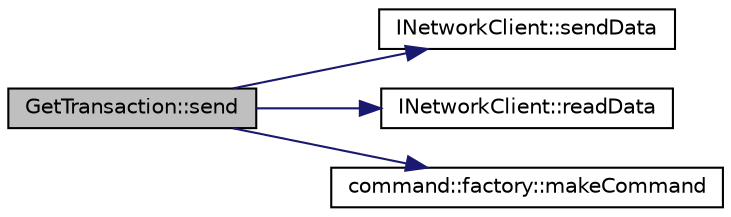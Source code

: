digraph "GetTransaction::send"
{
  edge [fontname="Helvetica",fontsize="10",labelfontname="Helvetica",labelfontsize="10"];
  node [fontname="Helvetica",fontsize="10",shape=record];
  rankdir="LR";
  Node2 [label="GetTransaction::send",height=0.2,width=0.4,color="black", fillcolor="grey75", style="filled", fontcolor="black"];
  Node2 -> Node3 [color="midnightblue",fontsize="10",style="solid",fontname="Helvetica"];
  Node3 [label="INetworkClient::sendData",height=0.2,width=0.4,color="black", fillcolor="white", style="filled",URL="$class_i_network_client.html#abdbaff32040dbcf6deee5de06cf484f3",tooltip="Send data using pointer to bufor and size. "];
  Node2 -> Node4 [color="midnightblue",fontsize="10",style="solid",fontname="Helvetica"];
  Node4 [label="INetworkClient::readData",height=0.2,width=0.4,color="black", fillcolor="white", style="filled",URL="$class_i_network_client.html#af80ef17edd0a926d2f3c8f0ec32ef78c",tooltip="Read data to buffor. "];
  Node2 -> Node5 [color="midnightblue",fontsize="10",style="solid",fontname="Helvetica"];
  Node5 [label="command::factory::makeCommand",height=0.2,width=0.4,color="black", fillcolor="white", style="filled",URL="$classcommand_1_1factory.html#afed46d44bee54e75b19d762b1ecdeeae",tooltip="Make command function. "];
}
